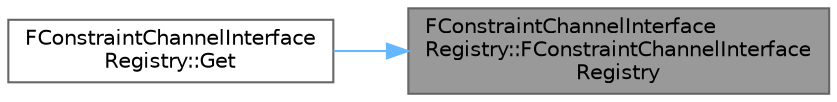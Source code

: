 digraph "FConstraintChannelInterfaceRegistry::FConstraintChannelInterfaceRegistry"
{
 // INTERACTIVE_SVG=YES
 // LATEX_PDF_SIZE
  bgcolor="transparent";
  edge [fontname=Helvetica,fontsize=10,labelfontname=Helvetica,labelfontsize=10];
  node [fontname=Helvetica,fontsize=10,shape=box,height=0.2,width=0.4];
  rankdir="RL";
  Node1 [id="Node000001",label="FConstraintChannelInterface\lRegistry::FConstraintChannelInterface\lRegistry",height=0.2,width=0.4,color="gray40", fillcolor="grey60", style="filled", fontcolor="black",tooltip=" "];
  Node1 -> Node2 [id="edge1_Node000001_Node000002",dir="back",color="steelblue1",style="solid",tooltip=" "];
  Node2 [id="Node000002",label="FConstraintChannelInterface\lRegistry::Get",height=0.2,width=0.4,color="grey40", fillcolor="white", style="filled",URL="$d1/d9a/classFConstraintChannelInterfaceRegistry.html#a7abf2959777d4339838e3f5bda213d90",tooltip="Get the singleton registry object."];
}
